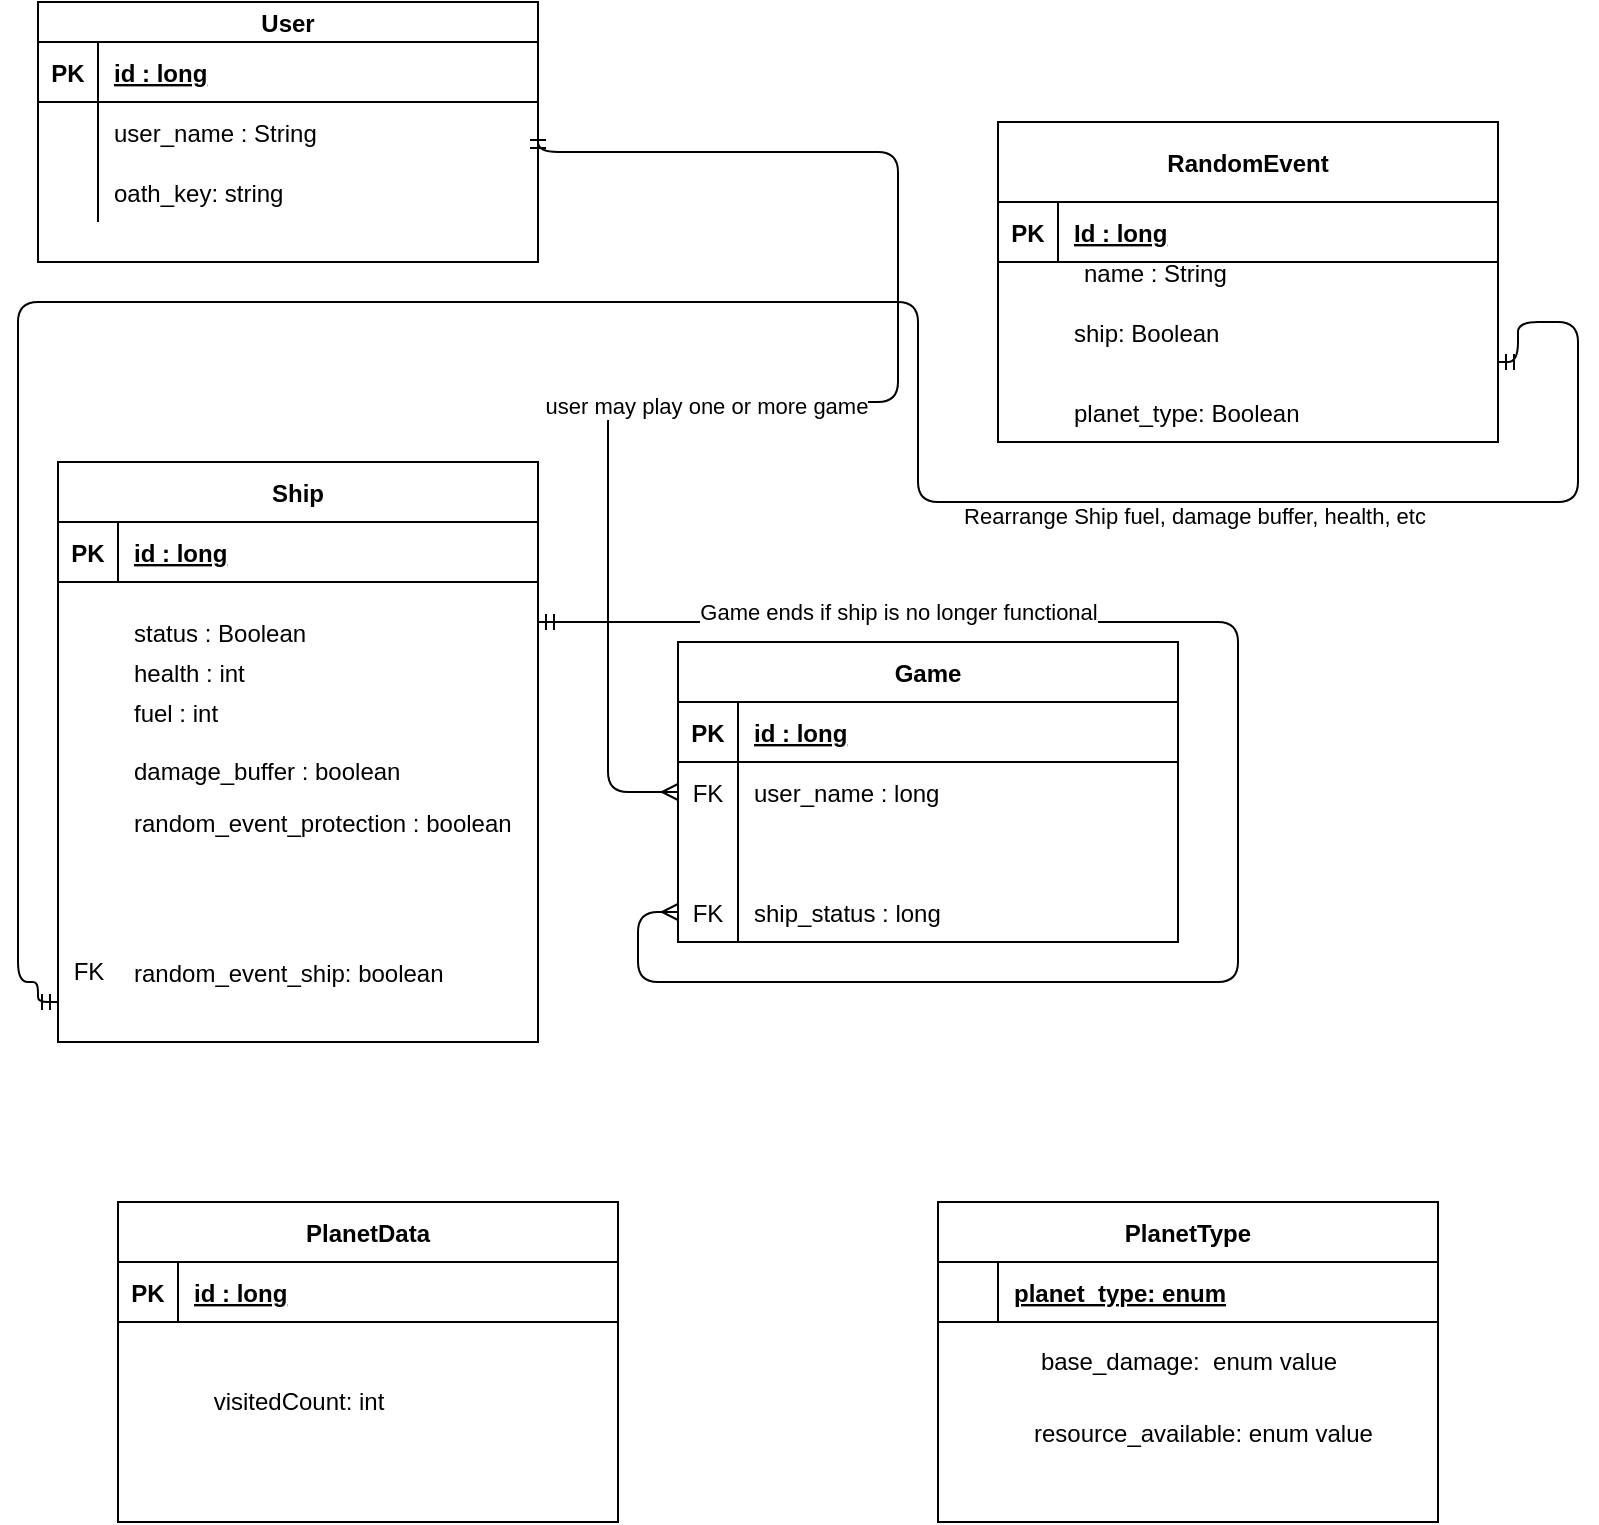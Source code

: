 <mxfile version="14.6.13" type="device"><diagram id="R2lEEEUBdFMjLlhIrx00" name="Page-1"><mxGraphModel dx="852" dy="494" grid="1" gridSize="10" guides="1" tooltips="1" connect="1" arrows="1" fold="1" page="1" pageScale="1" pageWidth="850" pageHeight="1100" math="0" shadow="0" extFonts="Permanent Marker^https://fonts.googleapis.com/css?family=Permanent+Marker"><root><mxCell id="0"/><mxCell id="1" parent="0"/><mxCell id="C-vyLk0tnHw3VtMMgP7b-1" value="" style="edgeStyle=orthogonalEdgeStyle;endArrow=ERmany;startArrow=ERmandOne;endFill=0;startFill=0;exitX=1;exitY=0.5;exitDx=0;exitDy=0;" parent="1" source="C-vyLk0tnHw3VtMMgP7b-27" target="C-vyLk0tnHw3VtMMgP7b-6" edge="1"><mxGeometry width="100" height="100" relative="1" as="geometry"><mxPoint x="340" y="720" as="sourcePoint"/><mxPoint x="440" y="620" as="targetPoint"/><Array as="points"><mxPoint x="460" y="115"/><mxPoint x="460" y="240"/><mxPoint x="315" y="240"/><mxPoint x="315" y="435"/></Array></mxGeometry></mxCell><mxCell id="DnSMxf4nv6egXPbxlBja-106" value="user may play one or more game" style="edgeLabel;html=1;align=center;verticalAlign=middle;resizable=0;points=[];fontColor=#000000;" parent="C-vyLk0tnHw3VtMMgP7b-1" vertex="1" connectable="0"><mxGeometry x="0.185" y="2" relative="1" as="geometry"><mxPoint x="-2" as="offset"/></mxGeometry></mxCell><mxCell id="C-vyLk0tnHw3VtMMgP7b-2" value="Game" style="shape=table;startSize=30;container=1;collapsible=1;childLayout=tableLayout;fixedRows=1;rowLines=0;fontStyle=1;align=center;resizeLast=1;" parent="1" vertex="1"><mxGeometry x="350" y="360" width="250" height="150" as="geometry"/></mxCell><mxCell id="C-vyLk0tnHw3VtMMgP7b-3" value="" style="shape=partialRectangle;collapsible=0;dropTarget=0;pointerEvents=0;fillColor=none;points=[[0,0.5],[1,0.5]];portConstraint=eastwest;top=0;left=0;right=0;bottom=1;" parent="C-vyLk0tnHw3VtMMgP7b-2" vertex="1"><mxGeometry y="30" width="250" height="30" as="geometry"/></mxCell><mxCell id="C-vyLk0tnHw3VtMMgP7b-4" value="PK" style="shape=partialRectangle;overflow=hidden;connectable=0;fillColor=none;top=0;left=0;bottom=0;right=0;fontStyle=1;" parent="C-vyLk0tnHw3VtMMgP7b-3" vertex="1"><mxGeometry width="30" height="30" as="geometry"/></mxCell><mxCell id="C-vyLk0tnHw3VtMMgP7b-5" value="id : long" style="shape=partialRectangle;overflow=hidden;connectable=0;fillColor=none;top=0;left=0;bottom=0;right=0;align=left;spacingLeft=6;fontStyle=5;" parent="C-vyLk0tnHw3VtMMgP7b-3" vertex="1"><mxGeometry x="30" width="220" height="30" as="geometry"/></mxCell><mxCell id="C-vyLk0tnHw3VtMMgP7b-6" value="" style="shape=partialRectangle;collapsible=0;dropTarget=0;pointerEvents=0;fillColor=none;points=[[0,0.5],[1,0.5]];portConstraint=eastwest;top=0;left=0;right=0;bottom=0;" parent="C-vyLk0tnHw3VtMMgP7b-2" vertex="1"><mxGeometry y="60" width="250" height="30" as="geometry"/></mxCell><mxCell id="C-vyLk0tnHw3VtMMgP7b-7" value="FK" style="shape=partialRectangle;overflow=hidden;connectable=0;fillColor=none;top=0;left=0;bottom=0;right=0;" parent="C-vyLk0tnHw3VtMMgP7b-6" vertex="1"><mxGeometry width="30" height="30" as="geometry"/></mxCell><mxCell id="C-vyLk0tnHw3VtMMgP7b-8" value="user_name : long" style="shape=partialRectangle;overflow=hidden;connectable=0;fillColor=none;top=0;left=0;bottom=0;right=0;align=left;spacingLeft=6;" parent="C-vyLk0tnHw3VtMMgP7b-6" vertex="1"><mxGeometry x="30" width="220" height="30" as="geometry"/></mxCell><mxCell id="DnSMxf4nv6egXPbxlBja-24" value="" style="shape=partialRectangle;collapsible=0;dropTarget=0;pointerEvents=0;fillColor=none;points=[[0,0.5],[1,0.5]];portConstraint=eastwest;top=0;left=0;right=0;bottom=0;" parent="C-vyLk0tnHw3VtMMgP7b-2" vertex="1"><mxGeometry y="90" width="250" height="30" as="geometry"/></mxCell><mxCell id="DnSMxf4nv6egXPbxlBja-25" value="" style="shape=partialRectangle;overflow=hidden;connectable=0;fillColor=none;top=0;left=0;bottom=0;right=0;" parent="DnSMxf4nv6egXPbxlBja-24" vertex="1"><mxGeometry width="30" height="30" as="geometry"/></mxCell><mxCell id="DnSMxf4nv6egXPbxlBja-26" value="" style="shape=partialRectangle;overflow=hidden;connectable=0;fillColor=none;top=0;left=0;bottom=0;right=0;align=left;spacingLeft=6;" parent="DnSMxf4nv6egXPbxlBja-24" vertex="1"><mxGeometry x="30" width="220" height="30" as="geometry"/></mxCell><mxCell id="DnSMxf4nv6egXPbxlBja-31" value="" style="shape=partialRectangle;collapsible=0;dropTarget=0;pointerEvents=0;fillColor=none;points=[[0,0.5],[1,0.5]];portConstraint=eastwest;top=0;left=0;right=0;bottom=0;" parent="C-vyLk0tnHw3VtMMgP7b-2" vertex="1"><mxGeometry y="120" width="250" height="30" as="geometry"/></mxCell><mxCell id="DnSMxf4nv6egXPbxlBja-32" value="FK" style="shape=partialRectangle;overflow=hidden;connectable=0;fillColor=none;top=0;left=0;bottom=0;right=0;" parent="DnSMxf4nv6egXPbxlBja-31" vertex="1"><mxGeometry width="30" height="30" as="geometry"/></mxCell><mxCell id="DnSMxf4nv6egXPbxlBja-33" value="" style="shape=partialRectangle;overflow=hidden;connectable=0;fillColor=none;top=0;left=0;bottom=0;right=0;align=left;spacingLeft=6;" parent="DnSMxf4nv6egXPbxlBja-31" vertex="1"><mxGeometry x="30" width="220" height="30" as="geometry"/></mxCell><mxCell id="C-vyLk0tnHw3VtMMgP7b-13" value="PlanetType" style="shape=table;startSize=30;container=1;collapsible=1;childLayout=tableLayout;fixedRows=1;rowLines=0;fontStyle=1;align=center;resizeLast=1;" parent="1" vertex="1"><mxGeometry x="480" y="640" width="250" height="160" as="geometry"/></mxCell><mxCell id="C-vyLk0tnHw3VtMMgP7b-14" value="" style="shape=partialRectangle;collapsible=0;dropTarget=0;pointerEvents=0;fillColor=none;points=[[0,0.5],[1,0.5]];portConstraint=eastwest;top=0;left=0;right=0;bottom=1;" parent="C-vyLk0tnHw3VtMMgP7b-13" vertex="1"><mxGeometry y="30" width="250" height="30" as="geometry"/></mxCell><mxCell id="C-vyLk0tnHw3VtMMgP7b-15" value="" style="shape=partialRectangle;overflow=hidden;connectable=0;fillColor=none;top=0;left=0;bottom=0;right=0;fontStyle=1;" parent="C-vyLk0tnHw3VtMMgP7b-14" vertex="1"><mxGeometry width="30" height="30" as="geometry"/></mxCell><mxCell id="C-vyLk0tnHw3VtMMgP7b-16" value="planet_type: enum" style="shape=partialRectangle;overflow=hidden;connectable=0;fillColor=none;top=0;left=0;bottom=0;right=0;align=left;spacingLeft=6;fontStyle=5;" parent="C-vyLk0tnHw3VtMMgP7b-14" vertex="1"><mxGeometry x="30" width="220" height="30" as="geometry"/></mxCell><mxCell id="C-vyLk0tnHw3VtMMgP7b-23" value="User" style="shape=table;startSize=20;container=1;collapsible=1;childLayout=tableLayout;fixedRows=1;rowLines=0;fontStyle=1;align=center;resizeLast=1;" parent="1" vertex="1"><mxGeometry x="30" y="40" width="250" height="130" as="geometry"/></mxCell><mxCell id="C-vyLk0tnHw3VtMMgP7b-24" value="" style="shape=partialRectangle;collapsible=0;dropTarget=0;pointerEvents=0;fillColor=none;points=[[0,0.5],[1,0.5]];portConstraint=eastwest;top=0;left=0;right=0;bottom=1;" parent="C-vyLk0tnHw3VtMMgP7b-23" vertex="1"><mxGeometry y="20" width="250" height="30" as="geometry"/></mxCell><mxCell id="C-vyLk0tnHw3VtMMgP7b-25" value="PK" style="shape=partialRectangle;overflow=hidden;connectable=0;fillColor=none;top=0;left=0;bottom=0;right=0;fontStyle=1;" parent="C-vyLk0tnHw3VtMMgP7b-24" vertex="1"><mxGeometry width="30" height="30" as="geometry"/></mxCell><mxCell id="C-vyLk0tnHw3VtMMgP7b-26" value="id : long" style="shape=partialRectangle;overflow=hidden;connectable=0;fillColor=none;top=0;left=0;bottom=0;right=0;align=left;spacingLeft=6;fontStyle=5;" parent="C-vyLk0tnHw3VtMMgP7b-24" vertex="1"><mxGeometry x="30" width="220" height="30" as="geometry"/></mxCell><mxCell id="C-vyLk0tnHw3VtMMgP7b-27" value="" style="shape=partialRectangle;collapsible=0;dropTarget=0;pointerEvents=0;fillColor=none;points=[[0,0.5],[1,0.5]];portConstraint=eastwest;top=0;left=0;right=0;bottom=0;" parent="C-vyLk0tnHw3VtMMgP7b-23" vertex="1"><mxGeometry y="50" width="250" height="30" as="geometry"/></mxCell><mxCell id="C-vyLk0tnHw3VtMMgP7b-28" value="" style="shape=partialRectangle;overflow=hidden;connectable=0;fillColor=none;top=0;left=0;bottom=0;right=0;" parent="C-vyLk0tnHw3VtMMgP7b-27" vertex="1"><mxGeometry width="30" height="30" as="geometry"/></mxCell><mxCell id="C-vyLk0tnHw3VtMMgP7b-29" value="user_name : String" style="shape=partialRectangle;overflow=hidden;connectable=0;fillColor=none;top=0;left=0;bottom=0;right=0;align=left;spacingLeft=6;" parent="C-vyLk0tnHw3VtMMgP7b-27" vertex="1"><mxGeometry x="30" width="220" height="30" as="geometry"/></mxCell><mxCell id="vY3gd_YcbzjMfm8wfPIY-18" value="" style="shape=partialRectangle;collapsible=0;dropTarget=0;pointerEvents=0;fillColor=none;points=[[0,0.5],[1,0.5]];portConstraint=eastwest;top=0;left=0;right=0;bottom=0;" vertex="1" parent="C-vyLk0tnHw3VtMMgP7b-23"><mxGeometry y="80" width="250" height="30" as="geometry"/></mxCell><mxCell id="vY3gd_YcbzjMfm8wfPIY-19" value="" style="shape=partialRectangle;overflow=hidden;connectable=0;fillColor=none;top=0;left=0;bottom=0;right=0;" vertex="1" parent="vY3gd_YcbzjMfm8wfPIY-18"><mxGeometry width="30" height="30" as="geometry"/></mxCell><mxCell id="vY3gd_YcbzjMfm8wfPIY-20" value="oath_key: string" style="shape=partialRectangle;overflow=hidden;connectable=0;fillColor=none;top=0;left=0;bottom=0;right=0;align=left;spacingLeft=6;" vertex="1" parent="vY3gd_YcbzjMfm8wfPIY-18"><mxGeometry x="30" width="220" height="30" as="geometry"/></mxCell><mxCell id="DnSMxf4nv6egXPbxlBja-19" value="RandomEvent" style="shape=table;startSize=40;container=1;collapsible=1;childLayout=tableLayout;fixedRows=1;rowLines=0;fontStyle=1;align=center;resizeLast=1;" parent="1" vertex="1"><mxGeometry x="510" y="100" width="250" height="160" as="geometry"/></mxCell><mxCell id="DnSMxf4nv6egXPbxlBja-20" value="" style="shape=partialRectangle;collapsible=0;dropTarget=0;pointerEvents=0;fillColor=none;points=[[0,0.5],[1,0.5]];portConstraint=eastwest;top=0;left=0;right=0;bottom=1;" parent="DnSMxf4nv6egXPbxlBja-19" vertex="1"><mxGeometry y="40" width="250" height="30" as="geometry"/></mxCell><mxCell id="DnSMxf4nv6egXPbxlBja-21" value="PK" style="shape=partialRectangle;overflow=hidden;connectable=0;fillColor=none;top=0;left=0;bottom=0;right=0;fontStyle=1;" parent="DnSMxf4nv6egXPbxlBja-20" vertex="1"><mxGeometry width="30" height="30" as="geometry"/></mxCell><mxCell id="DnSMxf4nv6egXPbxlBja-22" value="Id : long" style="shape=partialRectangle;overflow=hidden;connectable=0;fillColor=none;top=0;left=0;bottom=0;right=0;align=left;spacingLeft=6;fontStyle=5;" parent="DnSMxf4nv6egXPbxlBja-20" vertex="1"><mxGeometry x="30" width="220" height="30" as="geometry"/></mxCell><mxCell id="DnSMxf4nv6egXPbxlBja-30" value="base_damage:&amp;nbsp; enum value" style="text;html=1;align=center;verticalAlign=middle;resizable=0;points=[];autosize=1;strokeColor=none;fontColor=#000000;" parent="1" vertex="1"><mxGeometry x="525" y="710" width="160" height="20" as="geometry"/></mxCell><mxCell id="DnSMxf4nv6egXPbxlBja-34" value="name : String" style="shape=partialRectangle;overflow=hidden;connectable=0;fillColor=none;top=0;left=0;bottom=0;right=0;align=left;spacingLeft=6;" parent="1" vertex="1"><mxGeometry x="545" y="160" width="220" height="30" as="geometry"/></mxCell><mxCell id="DnSMxf4nv6egXPbxlBja-35" value="ship: Boolean" style="shape=partialRectangle;overflow=hidden;connectable=0;fillColor=none;top=0;left=0;bottom=0;right=0;align=left;spacingLeft=6;" parent="1" vertex="1"><mxGeometry x="540" y="190" width="220" height="30" as="geometry"/></mxCell><mxCell id="DnSMxf4nv6egXPbxlBja-42" value="Ship" style="shape=table;startSize=30;container=1;collapsible=1;childLayout=tableLayout;fixedRows=1;rowLines=0;fontStyle=1;align=center;resizeLast=1;" parent="1" vertex="1"><mxGeometry x="40" y="270" width="240" height="290" as="geometry"/></mxCell><mxCell id="DnSMxf4nv6egXPbxlBja-43" value="" style="shape=partialRectangle;collapsible=0;dropTarget=0;pointerEvents=0;fillColor=none;points=[[0,0.5],[1,0.5]];portConstraint=eastwest;top=0;left=0;right=0;bottom=1;" parent="DnSMxf4nv6egXPbxlBja-42" vertex="1"><mxGeometry y="30" width="240" height="30" as="geometry"/></mxCell><mxCell id="DnSMxf4nv6egXPbxlBja-44" value="PK" style="shape=partialRectangle;overflow=hidden;connectable=0;fillColor=none;top=0;left=0;bottom=0;right=0;fontStyle=1;" parent="DnSMxf4nv6egXPbxlBja-43" vertex="1"><mxGeometry width="30" height="30" as="geometry"/></mxCell><mxCell id="DnSMxf4nv6egXPbxlBja-45" value="id : long" style="shape=partialRectangle;overflow=hidden;connectable=0;fillColor=none;top=0;left=0;bottom=0;right=0;align=left;spacingLeft=6;fontStyle=5;" parent="DnSMxf4nv6egXPbxlBja-43" vertex="1"><mxGeometry x="30" width="210" height="30" as="geometry"/></mxCell><mxCell id="DnSMxf4nv6egXPbxlBja-49" value="status : Boolean" style="shape=partialRectangle;overflow=hidden;connectable=0;fillColor=none;top=0;left=0;bottom=0;right=0;align=left;spacingLeft=6;" parent="1" vertex="1"><mxGeometry x="70" y="340" width="220" height="30" as="geometry"/></mxCell><mxCell id="DnSMxf4nv6egXPbxlBja-50" value="health : int" style="shape=partialRectangle;overflow=hidden;connectable=0;fillColor=none;top=0;left=0;bottom=0;right=0;align=left;spacingLeft=6;" parent="1" vertex="1"><mxGeometry x="70" y="360" width="220" height="30" as="geometry"/></mxCell><mxCell id="DnSMxf4nv6egXPbxlBja-51" value="damage_buffer : boolean" style="shape=partialRectangle;overflow=hidden;connectable=0;fillColor=none;top=0;left=0;bottom=0;right=0;align=left;spacingLeft=6;" parent="1" vertex="1"><mxGeometry x="70" y="409" width="220" height="30" as="geometry"/></mxCell><mxCell id="DnSMxf4nv6egXPbxlBja-54" value="random_event_protection : boolean" style="shape=partialRectangle;overflow=hidden;connectable=0;fillColor=none;top=0;left=0;bottom=0;right=0;align=left;spacingLeft=6;" parent="1" vertex="1"><mxGeometry x="70" y="435" width="220" height="30" as="geometry"/></mxCell><mxCell id="DnSMxf4nv6egXPbxlBja-55" value="fuel : int" style="shape=partialRectangle;overflow=hidden;connectable=0;fillColor=none;top=0;left=0;bottom=0;right=0;align=left;spacingLeft=6;" parent="1" vertex="1"><mxGeometry x="70" y="380" width="220" height="30" as="geometry"/></mxCell><mxCell id="DnSMxf4nv6egXPbxlBja-60" value="ship_status : long" style="shape=partialRectangle;overflow=hidden;connectable=0;fillColor=none;top=0;left=0;bottom=0;right=0;align=left;spacingLeft=6;" parent="1" vertex="1"><mxGeometry x="380" y="480" width="220" height="30" as="geometry"/></mxCell><mxCell id="DnSMxf4nv6egXPbxlBja-62" value="" style="edgeStyle=orthogonalEdgeStyle;fontSize=12;html=1;endArrow=ERmany;startArrow=ERmandOne;fontColor=#000000;entryX=0;entryY=0.5;entryDx=0;entryDy=0;endFill=0;" parent="1" target="DnSMxf4nv6egXPbxlBja-31" edge="1"><mxGeometry width="100" height="100" relative="1" as="geometry"><mxPoint x="280" y="350" as="sourcePoint"/><mxPoint x="350" y="550" as="targetPoint"/><Array as="points"><mxPoint x="630" y="350"/><mxPoint x="630" y="530"/><mxPoint x="330" y="530"/><mxPoint x="330" y="495"/></Array></mxGeometry></mxCell><mxCell id="DnSMxf4nv6egXPbxlBja-92" value="Game ends if ship is no longer functional" style="edgeLabel;html=1;align=center;verticalAlign=middle;resizable=0;points=[];fontColor=#000000;rotation=0;" parent="DnSMxf4nv6egXPbxlBja-62" vertex="1" connectable="0"><mxGeometry x="0.141" y="-1" relative="1" as="geometry"><mxPoint x="-169" y="-160" as="offset"/></mxGeometry></mxCell><mxCell id="k9JW5X8n7Amsw4vJS2Qj-5" value="random_event_ship: boolean" style="shape=partialRectangle;overflow=hidden;connectable=0;fillColor=none;top=0;left=0;bottom=0;right=0;align=left;spacingLeft=6;" parent="1" vertex="1"><mxGeometry x="70" y="510" width="220" height="30" as="geometry"/></mxCell><mxCell id="k9JW5X8n7Amsw4vJS2Qj-6" value="FK" style="text;html=1;align=center;verticalAlign=middle;resizable=0;points=[];autosize=1;strokeColor=none;" parent="1" vertex="1"><mxGeometry x="40" y="515" width="30" height="20" as="geometry"/></mxCell><mxCell id="k9JW5X8n7Amsw4vJS2Qj-8" value="resource_available: enum value" style="shape=partialRectangle;overflow=hidden;connectable=0;fillColor=none;top=0;left=0;bottom=0;right=0;align=left;spacingLeft=6;" parent="1" vertex="1"><mxGeometry x="520" y="740" width="220" height="30" as="geometry"/></mxCell><mxCell id="5vWaguTMsd7qMRtPC9ks-1" value="planet_type: Boolean" style="shape=partialRectangle;overflow=hidden;connectable=0;fillColor=none;top=0;left=0;bottom=0;right=0;align=left;spacingLeft=6;" parent="1" vertex="1"><mxGeometry x="540" y="230" width="220" height="30" as="geometry"/></mxCell><mxCell id="vY3gd_YcbzjMfm8wfPIY-1" value="PlanetData" style="shape=table;startSize=30;container=1;collapsible=1;childLayout=tableLayout;fixedRows=1;rowLines=0;fontStyle=1;align=center;resizeLast=1;" vertex="1" parent="1"><mxGeometry x="70" y="640" width="250" height="160" as="geometry"/></mxCell><mxCell id="vY3gd_YcbzjMfm8wfPIY-2" value="" style="shape=partialRectangle;collapsible=0;dropTarget=0;pointerEvents=0;fillColor=none;points=[[0,0.5],[1,0.5]];portConstraint=eastwest;top=0;left=0;right=0;bottom=1;" vertex="1" parent="vY3gd_YcbzjMfm8wfPIY-1"><mxGeometry y="30" width="250" height="30" as="geometry"/></mxCell><mxCell id="vY3gd_YcbzjMfm8wfPIY-3" value="PK" style="shape=partialRectangle;overflow=hidden;connectable=0;fillColor=none;top=0;left=0;bottom=0;right=0;fontStyle=1;" vertex="1" parent="vY3gd_YcbzjMfm8wfPIY-2"><mxGeometry width="30" height="30" as="geometry"/></mxCell><mxCell id="vY3gd_YcbzjMfm8wfPIY-4" value="id : long" style="shape=partialRectangle;overflow=hidden;connectable=0;fillColor=none;top=0;left=0;bottom=0;right=0;align=left;spacingLeft=6;fontStyle=5;" vertex="1" parent="vY3gd_YcbzjMfm8wfPIY-2"><mxGeometry x="30" width="220" height="30" as="geometry"/></mxCell><mxCell id="vY3gd_YcbzjMfm8wfPIY-5" value="visitedCount: int" style="text;html=1;align=center;verticalAlign=middle;resizable=0;points=[];autosize=1;strokeColor=none;fontColor=#000000;" vertex="1" parent="1"><mxGeometry x="110" y="730" width="100" height="20" as="geometry"/></mxCell><mxCell id="vY3gd_YcbzjMfm8wfPIY-13" value="" style="edgeStyle=orthogonalEdgeStyle;endArrow=ERmandOne;startArrow=ERmandOne;endFill=0;startFill=0;exitX=1;exitY=0.75;exitDx=0;exitDy=0;" edge="1" parent="1" source="DnSMxf4nv6egXPbxlBja-19"><mxGeometry width="100" height="100" relative="1" as="geometry"><mxPoint x="765" y="190" as="sourcePoint"/><mxPoint x="40" y="540" as="targetPoint"/><Array as="points"><mxPoint x="770" y="220"/><mxPoint x="770" y="200"/><mxPoint x="800" y="200"/><mxPoint x="800" y="290"/><mxPoint x="470" y="290"/><mxPoint x="470" y="190"/><mxPoint x="20" y="190"/><mxPoint x="20" y="530"/><mxPoint x="30" y="530"/><mxPoint x="30" y="540"/></Array></mxGeometry></mxCell><mxCell id="vY3gd_YcbzjMfm8wfPIY-21" value="Rearrange Ship fuel, damage buffer, health, etc" style="edgeLabel;html=1;align=center;verticalAlign=middle;resizable=0;points=[];" vertex="1" connectable="0" parent="vY3gd_YcbzjMfm8wfPIY-13"><mxGeometry x="-0.511" y="7" relative="1" as="geometry"><mxPoint as="offset"/></mxGeometry></mxCell></root></mxGraphModel></diagram></mxfile>